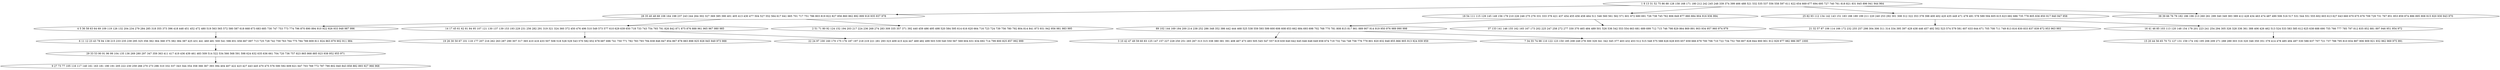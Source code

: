 digraph true_tree {
	"0" -> "1"
	"1" -> "2"
	"0" -> "3"
	"3" -> "4"
	"4" -> "5"
	"0" -> "6"
	"1" -> "7"
	"0" -> "8"
	"7" -> "9"
	"6" -> "10"
	"2" -> "11"
	"6" -> "12"
	"1" -> "13"
	"4" -> "14"
	"7" -> "15"
	"3" -> "16"
	"11" -> "17"
	"17" -> "18"
	"12" -> "19"
	"0" [label="1 8 13 31 52 75 86 88 128 158 168 171 180 212 242 245 248 339 374 399 466 488 521 532 535 537 556 558 597 611 622 654 669 677 694 695 727 740 761 818 821 831 845 896 941 944 964"];
	"1" [label="28 35 40 48 68 108 164 198 237 243 244 264 302 327 369 385 390 401 405 413 430 477 504 527 552 564 617 641 665 701 717 751 786 803 819 822 827 856 860 862 892 899 918 935 937 978"];
	"2" [label="4 5 36 58 63 64 69 109 119 126 132 204 234 279 284 285 318 355 373 396 418 448 451 452 472 480 519 563 565 572 580 587 618 668 673 683 685 730 747 753 773 774 796 870 890 894 910 922 926 933 948 987 996"];
	"3" [label="18 54 111 115 129 145 149 156 179 210 226 246 275 276 331 333 376 421 437 454 455 456 458 464 511 546 560 561 562 571 601 672 680 691 726 738 745 762 806 849 877 880 884 904 916 936 994"];
	"4" [label="89 102 144 169 184 200 214 238 252 286 348 352 386 442 444 468 525 538 559 593 599 600 606 608 653 662 684 693 698 702 768 770 781 808 815 817 861 889 907 914 919 950 976 989 990 998"];
	"5" [label="3 10 42 47 49 59 60 83 125 147 157 227 228 250 251 265 267 313 315 338 380 381 391 408 467 473 493 505 545 547 557 619 630 640 642 645 646 648 649 658 674 719 732 744 748 758 776 779 801 820 832 848 855 866 905 913 924 939 959"];
	"6" [label="25 82 93 112 134 142 143 151 183 188 189 199 211 220 240 253 292 301 308 312 322 353 378 398 400 402 420 435 449 471 479 491 578 589 594 605 615 623 682 686 735 778 805 836 850 917 940 947 958"];
	"7" [label="14 17 45 61 62 81 84 95 107 121 130 137 139 153 193 229 231 256 282 291 319 321 324 360 372 450 476 496 510 549 573 577 610 629 639 650 718 733 743 754 765 791 826 842 871 875 876 888 961 965 967 980 985"];
	"8" [label="38 39 66 76 79 182 186 196 213 260 261 299 340 349 383 389 412 428 434 463 474 487 490 506 516 517 531 544 551 555 602 603 613 627 643 660 670 675 676 709 729 731 767 851 853 859 874 886 895 908 915 920 930 943 970"];
	"9" [label="19 26 30 50 67 101 118 177 207 216 262 263 287 290 307 317 365 410 416 433 507 508 518 528 529 543 570 582 652 678 687 696 741 750 771 782 783 793 794 838 846 847 854 867 878 883 898 925 928 945 949 973 988"];
	"10" [label="21 32 57 87 106 114 166 172 232 255 257 298 304 306 311 314 334 395 397 429 438 446 457 492 502 523 574 579 581 607 633 644 671 705 708 711 749 813 816 830 833 837 839 872 953 963 993"];
	"11" [label="6 11 12 23 43 78 94 138 215 233 235 239 295 325 356 362 364 368 375 382 384 387 425 431 441 460 481 500 541 596 651 656 667 697 713 725 728 742 759 763 764 775 784 789 809 811 824 863 879 902 911 984"];
	"12" [label="16 41 46 85 103 113 120 148 154 178 201 223 241 254 294 305 326 328 336 361 388 406 426 462 513 524 533 583 585 612 625 638 688 690 755 766 777 785 797 812 835 852 881 897 946 951 954 972"];
	"13" [label="2 51 71 80 92 124 152 194 203 217 224 236 268 274 283 309 335 357 371 392 440 459 486 495 498 520 584 595 614 616 620 664 716 723 724 739 756 780 792 804 814 841 873 931 942 956 981 983 995"];
	"14" [label="7 34 55 74 98 110 122 123 150 185 208 249 278 300 329 341 342 345 377 403 432 453 512 515 548 575 588 626 628 655 657 659 666 679 700 706 710 722 734 752 760 807 828 844 900 901 912 929 977 982 986 997 1000"];
	"15" [label="22 24 97 100 160 170 175 176 187 197 218 219 221 281 293 323 409 415 424 447 469 482 499 503 539 540 550 567 569 604 631 634 692 714 799 800 825 857 992 999"];
	"16" [label="37 133 141 146 155 162 165 167 173 202 225 247 258 272 277 330 370 465 484 489 501 526 536 542 553 554 663 681 689 699 712 715 746 798 829 864 869 891 903 934 957 960 974 979"];
	"17" [label="29 33 53 90 91 96 99 104 135 136 269 280 297 347 359 363 411 417 419 436 439 461 483 509 514 522 534 566 568 591 598 624 632 635 636 661 704 720 736 757 823 865 868 885 923 938 952 955 971"];
	"18" [label="9 27 73 77 105 116 117 140 161 163 181 190 191 205 222 230 259 266 270 273 296 310 332 337 343 344 354 358 366 367 393 394 404 407 422 423 427 443 445 470 475 576 590 592 609 621 647 703 769 772 787 790 802 840 843 858 882 893 927 966 968"];
	"19" [label="15 20 44 56 65 70 72 127 131 159 174 192 195 206 209 271 288 289 303 316 320 346 350 351 379 414 478 485 494 497 530 586 637 707 721 737 788 795 810 834 887 906 909 921 932 962 969 975 991"];
}
